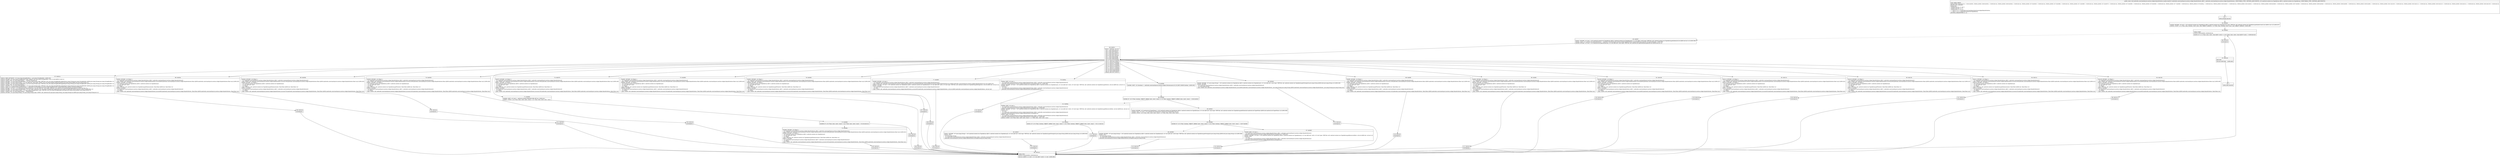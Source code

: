 digraph "CFG forandroidx.constraintlayout.motion.widget.KeyAttributes.Loader.read(Landroidx\/constraintlayout\/motion\/widget\/KeyAttributes;Landroid\/content\/res\/TypedArray;)V" {
Node_61 [shape=record,label="{61\:\ ?|MTH_ENTER_BLOCK\l}"];
Node_63 [shape=record,label="{63\:\ 0x0000|0x0000: INVOKE  (r0 I:int) = (r6 I:android.content.res.TypedArray A[D('a' android.content.res.TypedArray)]) type: VIRTUAL call: android.content.res.TypedArray.getIndexCount():int A[MD:():int (c)] (LINE:387)\l0x0004: CONST  (r1 I:??[int, float, boolean, short, byte, char, OBJECT, ARRAY]) = (0 ??[int, float, boolean, short, byte, char, OBJECT, ARRAY])  (LINE:388)\l}"];
Node_64 [shape=record,label="{64\:\ 0x0005|LOOP_START\lLOOP:0: B:64:0x0005\-\>B:96:0x0144\l|0x0005: IF  (r1 I:??[int, byte, short, char] A[D('i' int)]) \>= (r0 I:??[int, byte, short, char] A[D('N' int)])  \-\> B:98:0x0148 \l}"];
Node_65 [shape=record,label="{65\:\ 0x0007|0x0007: INVOKE  (r2 I:int) = (r6 I:android.content.res.TypedArray A[D('a' android.content.res.TypedArray)]), (r1 I:int A[D('i' int)]) type: VIRTUAL call: android.content.res.TypedArray.getIndex(int):int A[MD:(int):int (c)] (LINE:389)\l0x000b: SGET  (r3 I:android.util.SparseIntArray) =  androidx.constraintlayout.motion.widget.KeyAttributes.Loader.mAttrMap android.util.SparseIntArray  (LINE:390)\l0x000d: INVOKE  (r3 I:int) = (r3 I:android.util.SparseIntArray), (r2 I:int A[D('attr' int)]) type: VIRTUAL call: android.util.SparseIntArray.get(int):int A[MD:(int):int (c)]\l}"];
Node_66 [shape=record,label="{66\:\ 0x0011|0x0011: SWITCH  (r3 I:??)\l case 1: goto B:95:0x0138\l case 2: goto B:94:0x012c\l case 3: goto B:67:0x0014\l case 4: goto B:93:0x0120\l case 5: goto B:92:0x0114\l case 6: goto B:91:0x0108\l case 7: goto B:90:0x00fc\l case 8: goto B:89:0x00f0\l case 9: goto B:88:0x00e8\l case 10: goto B:79:0x00b6\l case 11: goto B:67:0x0014\l case 12: goto B:78:0x00ac\l case 13: goto B:77:0x009f\l case 14: goto B:76:0x0092\l case 15: goto B:75:0x0085\l case 16: goto B:74:0x0078\l case 17: goto B:71:0x0065\l case 18: goto B:70:0x0058\l case 19: goto B:69:0x004b\l case 20: goto B:68:0x003e\l default: goto B:67:0x0014 \l}"];
Node_67 [shape=record,label="{67\:\ 0x0014|0x0014: NEW_INSTANCE  (r3 I:java.lang.StringBuilder) =  java.lang.StringBuilder  (LINE:459)\l0x0016: INVOKE  (r3 I:java.lang.StringBuilder) type: DIRECT call: java.lang.StringBuilder.\<init\>():void A[MD:():void (c)]\l0x0019: CONST_STR  (r4 I:java.lang.String) =  \"unused attribute 0x\" \l0x001b: INVOKE  (r3 I:java.lang.StringBuilder), (r4 I:java.lang.String) type: VIRTUAL call: java.lang.StringBuilder.append(java.lang.String):java.lang.StringBuilder A[MD:(java.lang.String):java.lang.StringBuilder (c)]\l0x001e: INVOKE  (r4 I:java.lang.String) = (r2 I:int A[D('attr' int)]) type: STATIC call: java.lang.Integer.toHexString(int):java.lang.String A[MD:(int):java.lang.String (c)]\l0x0022: INVOKE  (r3 I:java.lang.StringBuilder), (r4 I:java.lang.String) type: VIRTUAL call: java.lang.StringBuilder.append(java.lang.String):java.lang.StringBuilder A[MD:(java.lang.String):java.lang.StringBuilder (c)]\l0x0025: CONST_STR  (r4 I:java.lang.String) =  \"   \" \l0x0027: INVOKE  (r3 I:java.lang.StringBuilder), (r4 I:java.lang.String) type: VIRTUAL call: java.lang.StringBuilder.append(java.lang.String):java.lang.StringBuilder A[MD:(java.lang.String):java.lang.StringBuilder (c)]\l0x002a: SGET  (r4 I:android.util.SparseIntArray) =  androidx.constraintlayout.motion.widget.KeyAttributes.Loader.mAttrMap android.util.SparseIntArray \l0x002c: INVOKE  (r4 I:int) = (r4 I:android.util.SparseIntArray), (r2 I:int A[D('attr' int)]) type: VIRTUAL call: android.util.SparseIntArray.get(int):int A[MD:(int):int (c)]\l0x0030: INVOKE  (r3 I:java.lang.StringBuilder), (r4 I:int) type: VIRTUAL call: java.lang.StringBuilder.append(int):java.lang.StringBuilder A[MD:(int):java.lang.StringBuilder (c)]\l0x0033: INVOKE  (r3 I:java.lang.String) = (r3 I:java.lang.StringBuilder) type: VIRTUAL call: java.lang.StringBuilder.toString():java.lang.String A[MD:():java.lang.String (c)]\l0x0037: CONST_STR  (r4 I:java.lang.String) =  \"KeyAttribute\" \l0x0039: INVOKE  (r4 I:java.lang.String), (r3 I:java.lang.String) type: STATIC call: android.util.Log.e(java.lang.String, java.lang.String):int A[MD:(java.lang.String, java.lang.String):int (c)]\l}"];
Node_100 [shape=record,label="{100\:\ 0x0144|SYNTHETIC\l}"];
Node_96 [shape=record,label="{96\:\ 0x0144|LOOP_END\lLOOP:0: B:64:0x0005\-\>B:96:0x0144\l|0x0144: ARITH  (r1 I:int) = (r1 I:int A[D('i' int)]) + (1 int)  (LINE:388)\l}"];
Node_68 [shape=record,label="{68\:\ 0x003e|0x003e: INVOKE  (r3 I:float) = \l  (r5 I:androidx.constraintlayout.motion.widget.KeyAttributes A[D('c' androidx.constraintlayout.motion.widget.KeyAttributes)])\l type: STATIC call: androidx.constraintlayout.motion.widget.KeyAttributes.access$800(androidx.constraintlayout.motion.widget.KeyAttributes):float A[MD:(androidx.constraintlayout.motion.widget.KeyAttributes):float (m)] (LINE:433)\l0x0042: INVOKE  (r3 I:float) = \l  (r6 I:android.content.res.TypedArray A[D('a' android.content.res.TypedArray)])\l  (r2 I:int A[D('attr' int)])\l  (r3 I:float)\l type: VIRTUAL call: android.content.res.TypedArray.getDimension(int, float):float A[MD:(int, float):float (c)]\l0x0046: INVOKE  \l  (r5 I:androidx.constraintlayout.motion.widget.KeyAttributes A[D('c' androidx.constraintlayout.motion.widget.KeyAttributes)])\l  (r3 I:float)\l type: STATIC call: androidx.constraintlayout.motion.widget.KeyAttributes.access$802(androidx.constraintlayout.motion.widget.KeyAttributes, float):float A[MD:(androidx.constraintlayout.motion.widget.KeyAttributes, float):float (m)]\l}"];
Node_101 [shape=record,label="{101\:\ 0x0144|SYNTHETIC\l}"];
Node_69 [shape=record,label="{69\:\ 0x004b|0x004b: INVOKE  (r3 I:float) = \l  (r5 I:androidx.constraintlayout.motion.widget.KeyAttributes A[D('c' androidx.constraintlayout.motion.widget.KeyAttributes)])\l type: STATIC call: androidx.constraintlayout.motion.widget.KeyAttributes.access$700(androidx.constraintlayout.motion.widget.KeyAttributes):float A[MD:(androidx.constraintlayout.motion.widget.KeyAttributes):float (m)] (LINE:430)\l0x004f: INVOKE  (r3 I:float) = \l  (r6 I:android.content.res.TypedArray A[D('a' android.content.res.TypedArray)])\l  (r2 I:int A[D('attr' int)])\l  (r3 I:float)\l type: VIRTUAL call: android.content.res.TypedArray.getDimension(int, float):float A[MD:(int, float):float (c)]\l0x0053: INVOKE  \l  (r5 I:androidx.constraintlayout.motion.widget.KeyAttributes A[D('c' androidx.constraintlayout.motion.widget.KeyAttributes)])\l  (r3 I:float)\l type: STATIC call: androidx.constraintlayout.motion.widget.KeyAttributes.access$702(androidx.constraintlayout.motion.widget.KeyAttributes, float):float A[MD:(androidx.constraintlayout.motion.widget.KeyAttributes, float):float (m)]\l}"];
Node_102 [shape=record,label="{102\:\ 0x0144|SYNTHETIC\l}"];
Node_70 [shape=record,label="{70\:\ 0x0058|0x0058: INVOKE  (r3 I:float) = \l  (r5 I:androidx.constraintlayout.motion.widget.KeyAttributes A[D('c' androidx.constraintlayout.motion.widget.KeyAttributes)])\l type: STATIC call: androidx.constraintlayout.motion.widget.KeyAttributes.access$1500(androidx.constraintlayout.motion.widget.KeyAttributes):float A[MD:(androidx.constraintlayout.motion.widget.KeyAttributes):float (m)] (LINE:456)\l0x005c: INVOKE  (r3 I:float) = \l  (r6 I:android.content.res.TypedArray A[D('a' android.content.res.TypedArray)])\l  (r2 I:int A[D('attr' int)])\l  (r3 I:float)\l type: VIRTUAL call: android.content.res.TypedArray.getFloat(int, float):float A[MD:(int, float):float (c)]\l0x0060: INVOKE  \l  (r5 I:androidx.constraintlayout.motion.widget.KeyAttributes A[D('c' androidx.constraintlayout.motion.widget.KeyAttributes)])\l  (r3 I:float)\l type: STATIC call: androidx.constraintlayout.motion.widget.KeyAttributes.access$1502(androidx.constraintlayout.motion.widget.KeyAttributes, float):float A[MD:(androidx.constraintlayout.motion.widget.KeyAttributes, float):float (m)]\l}"];
Node_103 [shape=record,label="{103\:\ 0x0144|SYNTHETIC\l}"];
Node_71 [shape=record,label="{71\:\ 0x0065|0x0065: SGET  (r3 I:int) =  android.os.Build.VERSION.SDK_INT int  (LINE:451)\l0x0067: CONST  (r4 I:??[int, float, short, byte, char]) = (21 ??[int, float, short, byte, char]) \l}"];
Node_72 [shape=record,label="{72\:\ 0x0069|0x0069: IF  (r3 I:??[int, byte, short, char]) \< (r4 I:??[int, byte, short, char])  \-\> B:104:0x0144 \l}"];
Node_73 [shape=record,label="{73\:\ 0x006b|0x006b: INVOKE  (r3 I:float) = \l  (r5 I:androidx.constraintlayout.motion.widget.KeyAttributes A[D('c' androidx.constraintlayout.motion.widget.KeyAttributes)])\l type: STATIC call: androidx.constraintlayout.motion.widget.KeyAttributes.access$1400(androidx.constraintlayout.motion.widget.KeyAttributes):float A[MD:(androidx.constraintlayout.motion.widget.KeyAttributes):float (m)] (LINE:452)\l0x006f: INVOKE  (r3 I:float) = \l  (r6 I:android.content.res.TypedArray A[D('a' android.content.res.TypedArray)])\l  (r2 I:int A[D('attr' int)])\l  (r3 I:float)\l type: VIRTUAL call: android.content.res.TypedArray.getDimension(int, float):float A[MD:(int, float):float (c)]\l0x0073: INVOKE  \l  (r5 I:androidx.constraintlayout.motion.widget.KeyAttributes A[D('c' androidx.constraintlayout.motion.widget.KeyAttributes)])\l  (r3 I:float)\l type: STATIC call: androidx.constraintlayout.motion.widget.KeyAttributes.access$1402(androidx.constraintlayout.motion.widget.KeyAttributes, float):float A[MD:(androidx.constraintlayout.motion.widget.KeyAttributes, float):float (m)]\l}"];
Node_105 [shape=record,label="{105\:\ 0x0144|SYNTHETIC\l}"];
Node_104 [shape=record,label="{104\:\ 0x0144|SYNTHETIC\l}"];
Node_74 [shape=record,label="{74\:\ 0x0078|0x0078: INVOKE  (r3 I:float) = \l  (r5 I:androidx.constraintlayout.motion.widget.KeyAttributes A[D('c' androidx.constraintlayout.motion.widget.KeyAttributes)])\l type: STATIC call: androidx.constraintlayout.motion.widget.KeyAttributes.access$1300(androidx.constraintlayout.motion.widget.KeyAttributes):float A[MD:(androidx.constraintlayout.motion.widget.KeyAttributes):float (m)] (LINE:448)\l0x007c: INVOKE  (r3 I:float) = \l  (r6 I:android.content.res.TypedArray A[D('a' android.content.res.TypedArray)])\l  (r2 I:int A[D('attr' int)])\l  (r3 I:float)\l type: VIRTUAL call: android.content.res.TypedArray.getDimension(int, float):float A[MD:(int, float):float (c)]\l0x0080: INVOKE  \l  (r5 I:androidx.constraintlayout.motion.widget.KeyAttributes A[D('c' androidx.constraintlayout.motion.widget.KeyAttributes)])\l  (r3 I:float)\l type: STATIC call: androidx.constraintlayout.motion.widget.KeyAttributes.access$1302(androidx.constraintlayout.motion.widget.KeyAttributes, float):float A[MD:(androidx.constraintlayout.motion.widget.KeyAttributes, float):float (m)]\l}"];
Node_106 [shape=record,label="{106\:\ 0x0144|SYNTHETIC\l}"];
Node_75 [shape=record,label="{75\:\ 0x0085|0x0085: INVOKE  (r3 I:float) = \l  (r5 I:androidx.constraintlayout.motion.widget.KeyAttributes A[D('c' androidx.constraintlayout.motion.widget.KeyAttributes)])\l type: STATIC call: androidx.constraintlayout.motion.widget.KeyAttributes.access$1200(androidx.constraintlayout.motion.widget.KeyAttributes):float A[MD:(androidx.constraintlayout.motion.widget.KeyAttributes):float (m)] (LINE:445)\l0x0089: INVOKE  (r3 I:float) = \l  (r6 I:android.content.res.TypedArray A[D('a' android.content.res.TypedArray)])\l  (r2 I:int A[D('attr' int)])\l  (r3 I:float)\l type: VIRTUAL call: android.content.res.TypedArray.getDimension(int, float):float A[MD:(int, float):float (c)]\l0x008d: INVOKE  \l  (r5 I:androidx.constraintlayout.motion.widget.KeyAttributes A[D('c' androidx.constraintlayout.motion.widget.KeyAttributes)])\l  (r3 I:float)\l type: STATIC call: androidx.constraintlayout.motion.widget.KeyAttributes.access$1202(androidx.constraintlayout.motion.widget.KeyAttributes, float):float A[MD:(androidx.constraintlayout.motion.widget.KeyAttributes, float):float (m)]\l}"];
Node_107 [shape=record,label="{107\:\ 0x0144|SYNTHETIC\l}"];
Node_76 [shape=record,label="{76\:\ 0x0092|0x0092: INVOKE  (r3 I:float) = \l  (r5 I:androidx.constraintlayout.motion.widget.KeyAttributes A[D('c' androidx.constraintlayout.motion.widget.KeyAttributes)])\l type: STATIC call: androidx.constraintlayout.motion.widget.KeyAttributes.access$1000(androidx.constraintlayout.motion.widget.KeyAttributes):float A[MD:(androidx.constraintlayout.motion.widget.KeyAttributes):float (m)] (LINE:439)\l0x0096: INVOKE  (r3 I:float) = \l  (r6 I:android.content.res.TypedArray A[D('a' android.content.res.TypedArray)])\l  (r2 I:int A[D('attr' int)])\l  (r3 I:float)\l type: VIRTUAL call: android.content.res.TypedArray.getFloat(int, float):float A[MD:(int, float):float (c)]\l0x009a: INVOKE  \l  (r5 I:androidx.constraintlayout.motion.widget.KeyAttributes A[D('c' androidx.constraintlayout.motion.widget.KeyAttributes)])\l  (r3 I:float)\l type: STATIC call: androidx.constraintlayout.motion.widget.KeyAttributes.access$1002(androidx.constraintlayout.motion.widget.KeyAttributes, float):float A[MD:(androidx.constraintlayout.motion.widget.KeyAttributes, float):float (m)]\l}"];
Node_108 [shape=record,label="{108\:\ 0x0144|SYNTHETIC\l}"];
Node_77 [shape=record,label="{77\:\ 0x009f|0x009f: INVOKE  (r3 I:int) = \l  (r5 I:androidx.constraintlayout.motion.widget.KeyAttributes A[D('c' androidx.constraintlayout.motion.widget.KeyAttributes)])\l type: STATIC call: androidx.constraintlayout.motion.widget.KeyAttributes.access$300(androidx.constraintlayout.motion.widget.KeyAttributes):int A[MD:(androidx.constraintlayout.motion.widget.KeyAttributes):int (m)] (LINE:418)\l0x00a3: INVOKE  (r3 I:int) = (r6 I:android.content.res.TypedArray A[D('a' android.content.res.TypedArray)]), (r2 I:int A[D('attr' int)]), (r3 I:int) type: VIRTUAL call: android.content.res.TypedArray.getInteger(int, int):int A[MD:(int, int):int (c)]\l0x00a7: INVOKE  \l  (r5 I:androidx.constraintlayout.motion.widget.KeyAttributes A[D('c' androidx.constraintlayout.motion.widget.KeyAttributes)])\l  (r3 I:int)\l type: STATIC call: androidx.constraintlayout.motion.widget.KeyAttributes.access$302(androidx.constraintlayout.motion.widget.KeyAttributes, int):int A[MD:(androidx.constraintlayout.motion.widget.KeyAttributes, int):int (m)]\l}"];
Node_109 [shape=record,label="{109\:\ 0x0144|SYNTHETIC\l}"];
Node_78 [shape=record,label="{78\:\ 0x00ac|0x00ac: IGET  (r3 I:int) = \l  (r5 I:androidx.constraintlayout.motion.widget.KeyAttributes A[D('c' androidx.constraintlayout.motion.widget.KeyAttributes)])\l androidx.constraintlayout.motion.widget.KeyAttributes.mFramePosition int  (LINE:406)\l0x00ae: INVOKE  (r3 I:int) = (r6 I:android.content.res.TypedArray A[D('a' android.content.res.TypedArray)]), (r2 I:int A[D('attr' int)]), (r3 I:int) type: VIRTUAL call: android.content.res.TypedArray.getInt(int, int):int A[MD:(int, int):int (c)]\l0x00b2: IPUT  \l  (r3 I:int)\l  (r5 I:androidx.constraintlayout.motion.widget.KeyAttributes A[D('c' androidx.constraintlayout.motion.widget.KeyAttributes)])\l androidx.constraintlayout.motion.widget.KeyAttributes.mFramePosition int \l}"];
Node_110 [shape=record,label="{110\:\ 0x0144|SYNTHETIC\l}"];
Node_79 [shape=record,label="{79\:\ 0x00b6|0x00b6: SGET  (r3 I:boolean) =  androidx.constraintlayout.motion.widget.MotionLayout.IS_IN_EDIT_MODE boolean  (LINE:392)\l}"];
Node_80 [shape=record,label="{80\:\ 0x00b8|0x00b8: IF  (r3 I:??[int, boolean, OBJECT, ARRAY, byte, short, char]) == (0 ??[int, boolean, OBJECT, ARRAY, byte, short, char])  \-\> B:84:0x00cf \l}"];
Node_81 [shape=record,label="{81\:\ 0x00ba|0x00ba: IGET  (r3 I:int) = \l  (r5 I:androidx.constraintlayout.motion.widget.KeyAttributes A[D('c' androidx.constraintlayout.motion.widget.KeyAttributes)])\l androidx.constraintlayout.motion.widget.KeyAttributes.mTargetId int  (LINE:393)\l0x00bc: INVOKE  (r3 I:int) = (r6 I:android.content.res.TypedArray A[D('a' android.content.res.TypedArray)]), (r2 I:int A[D('attr' int)]), (r3 I:int) type: VIRTUAL call: android.content.res.TypedArray.getResourceId(int, int):int A[MD:(int, int):int (c)]\l0x00c0: IPUT  \l  (r3 I:int)\l  (r5 I:androidx.constraintlayout.motion.widget.KeyAttributes A[D('c' androidx.constraintlayout.motion.widget.KeyAttributes)])\l androidx.constraintlayout.motion.widget.KeyAttributes.mTargetId int \l0x00c2: IGET  (r3 I:int) = \l  (r5 I:androidx.constraintlayout.motion.widget.KeyAttributes A[D('c' androidx.constraintlayout.motion.widget.KeyAttributes)])\l androidx.constraintlayout.motion.widget.KeyAttributes.mTargetId int  (LINE:394)\l0x00c4: CONST  (r4 I:??[int, float, short, byte, char]) = (\-1 ??[int, float, short, byte, char]) \l}"];
Node_82 [shape=record,label="{82\:\ 0x00c5|0x00c5: IF  (r3 I:??[int, boolean, OBJECT, ARRAY, byte, short, char]) != (r4 I:??[int, boolean, OBJECT, ARRAY, byte, short, char])  \-\> B:111:0x0144 \l}"];
Node_83 [shape=record,label="{83\:\ 0x00c7|0x00c7: INVOKE  (r3 I:java.lang.String) = (r6 I:android.content.res.TypedArray A[D('a' android.content.res.TypedArray)]), (r2 I:int A[D('attr' int)]) type: VIRTUAL call: android.content.res.TypedArray.getString(int):java.lang.String A[MD:(int):java.lang.String (c)] (LINE:395)\l0x00cb: IPUT  \l  (r3 I:java.lang.String)\l  (r5 I:androidx.constraintlayout.motion.widget.KeyAttributes A[D('c' androidx.constraintlayout.motion.widget.KeyAttributes)])\l androidx.constraintlayout.motion.widget.KeyAttributes.mTargetString java.lang.String \l}"];
Node_112 [shape=record,label="{112\:\ 0x0144|SYNTHETIC\l}"];
Node_111 [shape=record,label="{111\:\ 0x0144|SYNTHETIC\l}"];
Node_84 [shape=record,label="{84\:\ 0x00cf|0x00cf: INVOKE  (r3 I:android.util.TypedValue) = (r6 I:android.content.res.TypedArray A[D('a' android.content.res.TypedArray)]), (r2 I:int A[D('attr' int)]) type: VIRTUAL call: android.content.res.TypedArray.peekValue(int):android.util.TypedValue A[MD:(int):android.util.TypedValue (c)] (LINE:398)\l0x00d3: IGET  (r3 I:int) = (r3 I:android.util.TypedValue) android.util.TypedValue.type int \l0x00d5: CONST  (r4 I:??[int, float, short, byte, char]) = (3 ??[int, float, short, byte, char]) \l}"];
Node_85 [shape=record,label="{85\:\ 0x00d6|0x00d6: IF  (r3 I:??[int, boolean, OBJECT, ARRAY, byte, short, char]) != (r4 I:??[int, boolean, OBJECT, ARRAY, byte, short, char])  \-\> B:87:0x00df \l}"];
Node_86 [shape=record,label="{86\:\ 0x00d8|0x00d8: INVOKE  (r3 I:java.lang.String) = (r6 I:android.content.res.TypedArray A[D('a' android.content.res.TypedArray)]), (r2 I:int A[D('attr' int)]) type: VIRTUAL call: android.content.res.TypedArray.getString(int):java.lang.String A[MD:(int):java.lang.String (c)] (LINE:399)\l0x00dc: IPUT  \l  (r3 I:java.lang.String)\l  (r5 I:androidx.constraintlayout.motion.widget.KeyAttributes A[D('c' androidx.constraintlayout.motion.widget.KeyAttributes)])\l androidx.constraintlayout.motion.widget.KeyAttributes.mTargetString java.lang.String \l}"];
Node_113 [shape=record,label="{113\:\ 0x0144|SYNTHETIC\l}"];
Node_87 [shape=record,label="{87\:\ 0x00df|0x00df: IGET  (r3 I:int) = \l  (r5 I:androidx.constraintlayout.motion.widget.KeyAttributes A[D('c' androidx.constraintlayout.motion.widget.KeyAttributes)])\l androidx.constraintlayout.motion.widget.KeyAttributes.mTargetId int  (LINE:401)\l0x00e1: INVOKE  (r3 I:int) = (r6 I:android.content.res.TypedArray A[D('a' android.content.res.TypedArray)]), (r2 I:int A[D('attr' int)]), (r3 I:int) type: VIRTUAL call: android.content.res.TypedArray.getResourceId(int, int):int A[MD:(int, int):int (c)]\l0x00e5: IPUT  \l  (r3 I:int)\l  (r5 I:androidx.constraintlayout.motion.widget.KeyAttributes A[D('c' androidx.constraintlayout.motion.widget.KeyAttributes)])\l androidx.constraintlayout.motion.widget.KeyAttributes.mTargetId int \l}"];
Node_114 [shape=record,label="{114\:\ 0x0144|SYNTHETIC\l}"];
Node_88 [shape=record,label="{88\:\ 0x00e8|0x00e8: INVOKE  (r3 I:java.lang.String) = (r6 I:android.content.res.TypedArray A[D('a' android.content.res.TypedArray)]), (r2 I:int A[D('attr' int)]) type: VIRTUAL call: android.content.res.TypedArray.getString(int):java.lang.String A[MD:(int):java.lang.String (c)] (LINE:436)\l0x00ec: INVOKE  \l  (r5 I:androidx.constraintlayout.motion.widget.KeyAttributes A[D('c' androidx.constraintlayout.motion.widget.KeyAttributes)])\l  (r3 I:java.lang.String)\l type: STATIC call: androidx.constraintlayout.motion.widget.KeyAttributes.access$902(androidx.constraintlayout.motion.widget.KeyAttributes, java.lang.String):java.lang.String A[MD:(androidx.constraintlayout.motion.widget.KeyAttributes, java.lang.String):java.lang.String (m)]\l}"];
Node_115 [shape=record,label="{115\:\ 0x0144|SYNTHETIC\l}"];
Node_89 [shape=record,label="{89\:\ 0x00f0|0x00f0: INVOKE  (r3 I:float) = \l  (r5 I:androidx.constraintlayout.motion.widget.KeyAttributes A[D('c' androidx.constraintlayout.motion.widget.KeyAttributes)])\l type: STATIC call: androidx.constraintlayout.motion.widget.KeyAttributes.access$1100(androidx.constraintlayout.motion.widget.KeyAttributes):float A[MD:(androidx.constraintlayout.motion.widget.KeyAttributes):float (m)] (LINE:442)\l0x00f4: INVOKE  (r3 I:float) = \l  (r6 I:android.content.res.TypedArray A[D('a' android.content.res.TypedArray)])\l  (r2 I:int A[D('attr' int)])\l  (r3 I:float)\l type: VIRTUAL call: android.content.res.TypedArray.getFloat(int, float):float A[MD:(int, float):float (c)]\l0x00f8: INVOKE  \l  (r5 I:androidx.constraintlayout.motion.widget.KeyAttributes A[D('c' androidx.constraintlayout.motion.widget.KeyAttributes)])\l  (r3 I:float)\l type: STATIC call: androidx.constraintlayout.motion.widget.KeyAttributes.access$1102(androidx.constraintlayout.motion.widget.KeyAttributes, float):float A[MD:(androidx.constraintlayout.motion.widget.KeyAttributes, float):float (m)]\l}"];
Node_116 [shape=record,label="{116\:\ 0x0144|SYNTHETIC\l}"];
Node_90 [shape=record,label="{90\:\ 0x00fc|0x00fc: INVOKE  (r3 I:float) = \l  (r5 I:androidx.constraintlayout.motion.widget.KeyAttributes A[D('c' androidx.constraintlayout.motion.widget.KeyAttributes)])\l type: STATIC call: androidx.constraintlayout.motion.widget.KeyAttributes.access$400(androidx.constraintlayout.motion.widget.KeyAttributes):float A[MD:(androidx.constraintlayout.motion.widget.KeyAttributes):float (m)] (LINE:421)\l0x0100: INVOKE  (r3 I:float) = \l  (r6 I:android.content.res.TypedArray A[D('a' android.content.res.TypedArray)])\l  (r2 I:int A[D('attr' int)])\l  (r3 I:float)\l type: VIRTUAL call: android.content.res.TypedArray.getFloat(int, float):float A[MD:(int, float):float (c)]\l0x0104: INVOKE  \l  (r5 I:androidx.constraintlayout.motion.widget.KeyAttributes A[D('c' androidx.constraintlayout.motion.widget.KeyAttributes)])\l  (r3 I:float)\l type: STATIC call: androidx.constraintlayout.motion.widget.KeyAttributes.access$402(androidx.constraintlayout.motion.widget.KeyAttributes, float):float A[MD:(androidx.constraintlayout.motion.widget.KeyAttributes, float):float (m)]\l}"];
Node_117 [shape=record,label="{117\:\ 0x0144|SYNTHETIC\l}"];
Node_91 [shape=record,label="{91\:\ 0x0108|0x0108: INVOKE  (r3 I:float) = \l  (r5 I:androidx.constraintlayout.motion.widget.KeyAttributes A[D('c' androidx.constraintlayout.motion.widget.KeyAttributes)])\l type: STATIC call: androidx.constraintlayout.motion.widget.KeyAttributes.access$600(androidx.constraintlayout.motion.widget.KeyAttributes):float A[MD:(androidx.constraintlayout.motion.widget.KeyAttributes):float (m)] (LINE:427)\l0x010c: INVOKE  (r3 I:float) = \l  (r6 I:android.content.res.TypedArray A[D('a' android.content.res.TypedArray)])\l  (r2 I:int A[D('attr' int)])\l  (r3 I:float)\l type: VIRTUAL call: android.content.res.TypedArray.getFloat(int, float):float A[MD:(int, float):float (c)]\l0x0110: INVOKE  \l  (r5 I:androidx.constraintlayout.motion.widget.KeyAttributes A[D('c' androidx.constraintlayout.motion.widget.KeyAttributes)])\l  (r3 I:float)\l type: STATIC call: androidx.constraintlayout.motion.widget.KeyAttributes.access$602(androidx.constraintlayout.motion.widget.KeyAttributes, float):float A[MD:(androidx.constraintlayout.motion.widget.KeyAttributes, float):float (m)]\l}"];
Node_118 [shape=record,label="{118\:\ 0x0144|SYNTHETIC\l}"];
Node_92 [shape=record,label="{92\:\ 0x0114|0x0114: INVOKE  (r3 I:float) = \l  (r5 I:androidx.constraintlayout.motion.widget.KeyAttributes A[D('c' androidx.constraintlayout.motion.widget.KeyAttributes)])\l type: STATIC call: androidx.constraintlayout.motion.widget.KeyAttributes.access$500(androidx.constraintlayout.motion.widget.KeyAttributes):float A[MD:(androidx.constraintlayout.motion.widget.KeyAttributes):float (m)] (LINE:424)\l0x0118: INVOKE  (r3 I:float) = \l  (r6 I:android.content.res.TypedArray A[D('a' android.content.res.TypedArray)])\l  (r2 I:int A[D('attr' int)])\l  (r3 I:float)\l type: VIRTUAL call: android.content.res.TypedArray.getFloat(int, float):float A[MD:(int, float):float (c)]\l0x011c: INVOKE  \l  (r5 I:androidx.constraintlayout.motion.widget.KeyAttributes A[D('c' androidx.constraintlayout.motion.widget.KeyAttributes)])\l  (r3 I:float)\l type: STATIC call: androidx.constraintlayout.motion.widget.KeyAttributes.access$502(androidx.constraintlayout.motion.widget.KeyAttributes, float):float A[MD:(androidx.constraintlayout.motion.widget.KeyAttributes, float):float (m)]\l}"];
Node_119 [shape=record,label="{119\:\ 0x0144|SYNTHETIC\l}"];
Node_93 [shape=record,label="{93\:\ 0x0120|0x0120: INVOKE  (r3 I:float) = \l  (r5 I:androidx.constraintlayout.motion.widget.KeyAttributes A[D('c' androidx.constraintlayout.motion.widget.KeyAttributes)])\l type: STATIC call: androidx.constraintlayout.motion.widget.KeyAttributes.access$200(androidx.constraintlayout.motion.widget.KeyAttributes):float A[MD:(androidx.constraintlayout.motion.widget.KeyAttributes):float (m)] (LINE:415)\l0x0124: INVOKE  (r3 I:float) = \l  (r6 I:android.content.res.TypedArray A[D('a' android.content.res.TypedArray)])\l  (r2 I:int A[D('attr' int)])\l  (r3 I:float)\l type: VIRTUAL call: android.content.res.TypedArray.getFloat(int, float):float A[MD:(int, float):float (c)]\l0x0128: INVOKE  \l  (r5 I:androidx.constraintlayout.motion.widget.KeyAttributes A[D('c' androidx.constraintlayout.motion.widget.KeyAttributes)])\l  (r3 I:float)\l type: STATIC call: androidx.constraintlayout.motion.widget.KeyAttributes.access$202(androidx.constraintlayout.motion.widget.KeyAttributes, float):float A[MD:(androidx.constraintlayout.motion.widget.KeyAttributes, float):float (m)]\l}"];
Node_120 [shape=record,label="{120\:\ 0x0144|SYNTHETIC\l}"];
Node_94 [shape=record,label="{94\:\ 0x012c|0x012c: INVOKE  (r3 I:float) = \l  (r5 I:androidx.constraintlayout.motion.widget.KeyAttributes A[D('c' androidx.constraintlayout.motion.widget.KeyAttributes)])\l type: STATIC call: androidx.constraintlayout.motion.widget.KeyAttributes.access$100(androidx.constraintlayout.motion.widget.KeyAttributes):float A[MD:(androidx.constraintlayout.motion.widget.KeyAttributes):float (m)] (LINE:412)\l0x0130: INVOKE  (r3 I:float) = \l  (r6 I:android.content.res.TypedArray A[D('a' android.content.res.TypedArray)])\l  (r2 I:int A[D('attr' int)])\l  (r3 I:float)\l type: VIRTUAL call: android.content.res.TypedArray.getDimension(int, float):float A[MD:(int, float):float (c)]\l0x0134: INVOKE  \l  (r5 I:androidx.constraintlayout.motion.widget.KeyAttributes A[D('c' androidx.constraintlayout.motion.widget.KeyAttributes)])\l  (r3 I:float)\l type: STATIC call: androidx.constraintlayout.motion.widget.KeyAttributes.access$102(androidx.constraintlayout.motion.widget.KeyAttributes, float):float A[MD:(androidx.constraintlayout.motion.widget.KeyAttributes, float):float (m)]\l}"];
Node_121 [shape=record,label="{121\:\ 0x0144|SYNTHETIC\l}"];
Node_95 [shape=record,label="{95\:\ 0x0138|0x0138: INVOKE  (r3 I:float) = \l  (r5 I:androidx.constraintlayout.motion.widget.KeyAttributes A[D('c' androidx.constraintlayout.motion.widget.KeyAttributes)])\l type: STATIC call: androidx.constraintlayout.motion.widget.KeyAttributes.access$000(androidx.constraintlayout.motion.widget.KeyAttributes):float A[MD:(androidx.constraintlayout.motion.widget.KeyAttributes):float (m)] (LINE:409)\l0x013c: INVOKE  (r3 I:float) = \l  (r6 I:android.content.res.TypedArray A[D('a' android.content.res.TypedArray)])\l  (r2 I:int A[D('attr' int)])\l  (r3 I:float)\l type: VIRTUAL call: android.content.res.TypedArray.getFloat(int, float):float A[MD:(int, float):float (c)]\l0x0140: INVOKE  \l  (r5 I:androidx.constraintlayout.motion.widget.KeyAttributes A[D('c' androidx.constraintlayout.motion.widget.KeyAttributes)])\l  (r3 I:float)\l type: STATIC call: androidx.constraintlayout.motion.widget.KeyAttributes.access$002(androidx.constraintlayout.motion.widget.KeyAttributes, float):float A[MD:(androidx.constraintlayout.motion.widget.KeyAttributes, float):float (m)]\l}"];
Node_99 [shape=record,label="{99\:\ 0x0144|SYNTHETIC\l}"];
Node_98 [shape=record,label="{98\:\ 0x0148|SYNTHETIC\l}"];
Node_97 [shape=record,label="{97\:\ 0x0148|RETURN\l|0x0148: RETURN    (LINE:463)\l}"];
Node_62 [shape=record,label="{62\:\ ?|MTH_EXIT_BLOCK\l}"];
MethodNode[shape=record,label="{public static void androidx.constraintlayout.motion.widget.KeyAttributes.Loader.read((r5 I:androidx.constraintlayout.motion.widget.KeyAttributes A[D('c' androidx.constraintlayout.motion.widget.KeyAttributes), IMMUTABLE_TYPE, METHOD_ARGUMENT]), (r6 I:android.content.res.TypedArray A[D('a' android.content.res.TypedArray), IMMUTABLE_TYPE, METHOD_ARGUMENT]))  | USE_LINES_HINTS\lBACK_EDGE: B:96:0x0144 \-\> B:64:0x0005, CROSS_EDGE: B:68:0x003e \-\> B:96:0x0144, CROSS_EDGE: B:69:0x004b \-\> B:96:0x0144, CROSS_EDGE: B:70:0x0058 \-\> B:96:0x0144, CROSS_EDGE: B:73:0x006b \-\> B:96:0x0144, CROSS_EDGE: B:72:0x0069 \-\> B:96:0x0144, CROSS_EDGE: B:74:0x0078 \-\> B:96:0x0144, CROSS_EDGE: B:75:0x0085 \-\> B:96:0x0144, CROSS_EDGE: B:76:0x0092 \-\> B:96:0x0144, CROSS_EDGE: B:77:0x009f \-\> B:96:0x0144, CROSS_EDGE: B:78:0x00ac \-\> B:96:0x0144, CROSS_EDGE: B:83:0x00c7 \-\> B:96:0x0144, CROSS_EDGE: B:82:0x00c5 \-\> B:96:0x0144, CROSS_EDGE: B:86:0x00d8 \-\> B:96:0x0144, CROSS_EDGE: B:87:0x00df \-\> B:96:0x0144, CROSS_EDGE: B:88:0x00e8 \-\> B:96:0x0144, CROSS_EDGE: B:89:0x00f0 \-\> B:96:0x0144, CROSS_EDGE: B:90:0x00fc \-\> B:96:0x0144, CROSS_EDGE: B:91:0x0108 \-\> B:96:0x0144, CROSS_EDGE: B:92:0x0114 \-\> B:96:0x0144, CROSS_EDGE: B:93:0x0120 \-\> B:96:0x0144, CROSS_EDGE: B:94:0x012c \-\> B:96:0x0144, CROSS_EDGE: B:95:0x0138 \-\> B:96:0x0144\lINLINE_NOT_NEEDED\lDebug Info:\l  0x000b\-0x0144: r2 'attr' I\l  0x0005\-0x0148: r1 'i' I\l  0x0004\-0x0175: r0 'N' I\l  \-1 \-0x0175: r5 'c' Landroidx\/constraintlayout\/motion\/widget\/KeyAttributes;\l  \-1 \-0x0175: r6 'a' Landroid\/content\/res\/TypedArray;\lMETHOD_PARAMETERS: [c, a]\l}"];
MethodNode -> Node_61;Node_61 -> Node_63;
Node_63 -> Node_64;
Node_64 -> Node_65[style=dashed];
Node_64 -> Node_98;
Node_65 -> Node_66;
Node_66 -> Node_67;
Node_66 -> Node_68;
Node_66 -> Node_69;
Node_66 -> Node_70;
Node_66 -> Node_71;
Node_66 -> Node_74;
Node_66 -> Node_75;
Node_66 -> Node_76;
Node_66 -> Node_77;
Node_66 -> Node_78;
Node_66 -> Node_79;
Node_66 -> Node_88;
Node_66 -> Node_89;
Node_66 -> Node_90;
Node_66 -> Node_91;
Node_66 -> Node_92;
Node_66 -> Node_93;
Node_66 -> Node_94;
Node_66 -> Node_95;
Node_67 -> Node_100;
Node_100 -> Node_96;
Node_96 -> Node_64;
Node_68 -> Node_101;
Node_101 -> Node_96;
Node_69 -> Node_102;
Node_102 -> Node_96;
Node_70 -> Node_103;
Node_103 -> Node_96;
Node_71 -> Node_72;
Node_72 -> Node_73[style=dashed];
Node_72 -> Node_104;
Node_73 -> Node_105;
Node_105 -> Node_96;
Node_104 -> Node_96;
Node_74 -> Node_106;
Node_106 -> Node_96;
Node_75 -> Node_107;
Node_107 -> Node_96;
Node_76 -> Node_108;
Node_108 -> Node_96;
Node_77 -> Node_109;
Node_109 -> Node_96;
Node_78 -> Node_110;
Node_110 -> Node_96;
Node_79 -> Node_80;
Node_80 -> Node_81[style=dashed];
Node_80 -> Node_84;
Node_81 -> Node_82;
Node_82 -> Node_83[style=dashed];
Node_82 -> Node_111;
Node_83 -> Node_112;
Node_112 -> Node_96;
Node_111 -> Node_96;
Node_84 -> Node_85;
Node_85 -> Node_86[style=dashed];
Node_85 -> Node_87;
Node_86 -> Node_113;
Node_113 -> Node_96;
Node_87 -> Node_114;
Node_114 -> Node_96;
Node_88 -> Node_115;
Node_115 -> Node_96;
Node_89 -> Node_116;
Node_116 -> Node_96;
Node_90 -> Node_117;
Node_117 -> Node_96;
Node_91 -> Node_118;
Node_118 -> Node_96;
Node_92 -> Node_119;
Node_119 -> Node_96;
Node_93 -> Node_120;
Node_120 -> Node_96;
Node_94 -> Node_121;
Node_121 -> Node_96;
Node_95 -> Node_99;
Node_99 -> Node_96;
Node_98 -> Node_97;
Node_97 -> Node_62;
}

